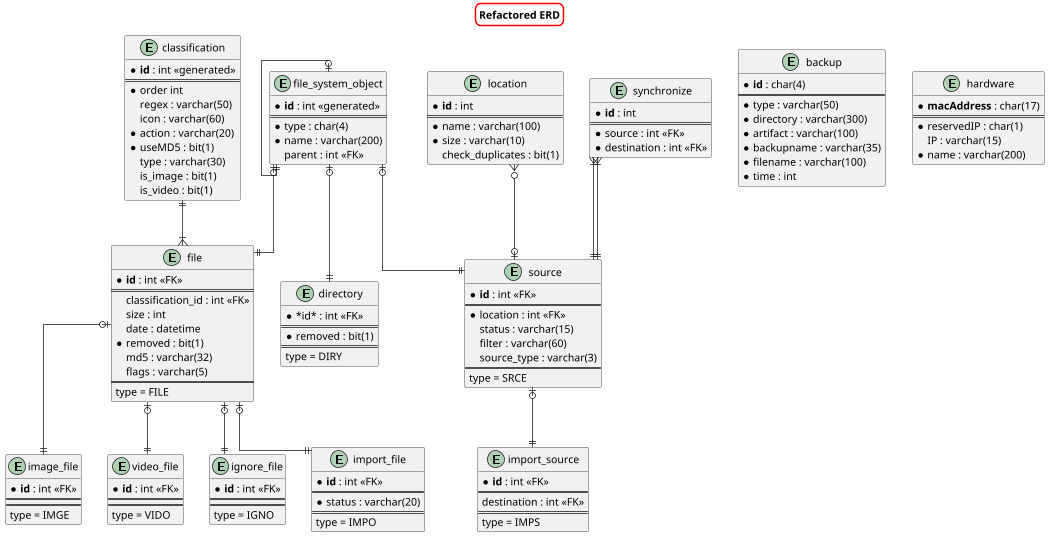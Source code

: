 @startuml
skinparam titleBorderRoundCorner 15
skinparam titleBorderThickness 2
skinparam titleBorderColor red
title Refactored ERD
skinparam linetype ortho
scale 0.75

entity file_system_object {
* **id** : int <<generated>>
==
* type : char(4)
* name : varchar(200)
  parent : int <<FK>>
}

entity file {
   * **id** : int <<FK>>
   ==
   classification_id : int <<FK>>
   size : int
   date : datetime
   * removed : bit(1)
   md5 : varchar(32)
   flags : varchar(5)
   ==
   type = FILE
}

entity image_file {
   * **id** : int <<FK>>
   ==
   ==
   type = IMGE
}

entity video_file {
   * **id** : int <<FK>>
   ==
   ==
   type = VIDO
}

entity directory {
  * *id* : int <<FK>>
  ==
  * removed : bit(1)
  ==
  type = DIRY
}

entity source {
  * **id** : int <<FK>>
  ==
  * location : int <<FK>>
  status : varchar(15)
  filter : varchar(60)
  source_type : varchar(3)
  ==
  type = SRCE
}


entity import_source {
  * **id** : int <<FK>>
  ==
  destination : int <<FK>>
  ==
  type = IMPS
}

entity classification {
  * **id** : int <<generated>>
  ==
  * order int
  regex : varchar(50)
  icon : varchar(60)
  * action : varchar(20)
  * useMD5 : bit(1)
  type : varchar(30)
  is_image : bit(1)
  is_video : bit(1)
}

entity backup {
  * **id** : char(4)
  ==
  * type : varchar(50)
  * directory : varchar(300)
  * artifact : varchar(100)
  * backupname : varchar(35)
  * filename : varchar(100)
  * time : int
}

entity hardware {
  * **macAddress** : char(17)
  ==
  * reservedIP : char(1)
  IP : varchar(15)
  * name : varchar(200)
}

entity location {
  * **id** : int
  ==
  * name : varchar(100)
  * size : varchar(10)
  check_duplicates : bit(1)
}

entity ignore_file {
  * **id** : int <<FK>>
  ==
  ==
  type = IGNO
}

entity import_file {
  * **id** : int <<FK>>
  ==
  * status : varchar(20)
  ==
  type = IMPO
}

entity synchronize {
 * **id** : int
 ==
 * source : int <<FK>>
 * destination : int <<FK>>
}

file_system_object |o--|| file_system_object
file_system_object |o--|| file
file_system_object |o--|| directory
file_system_object |o--|| source
file |o--|| image_file
file |o--|| video_file
file |o--|| ignore_file
file |o--|| import_file
source |o--|| import_source
classification ||--|{ file
location }o--o| source
synchronize }|--|| source
synchronize }|--|| source
@enduml
